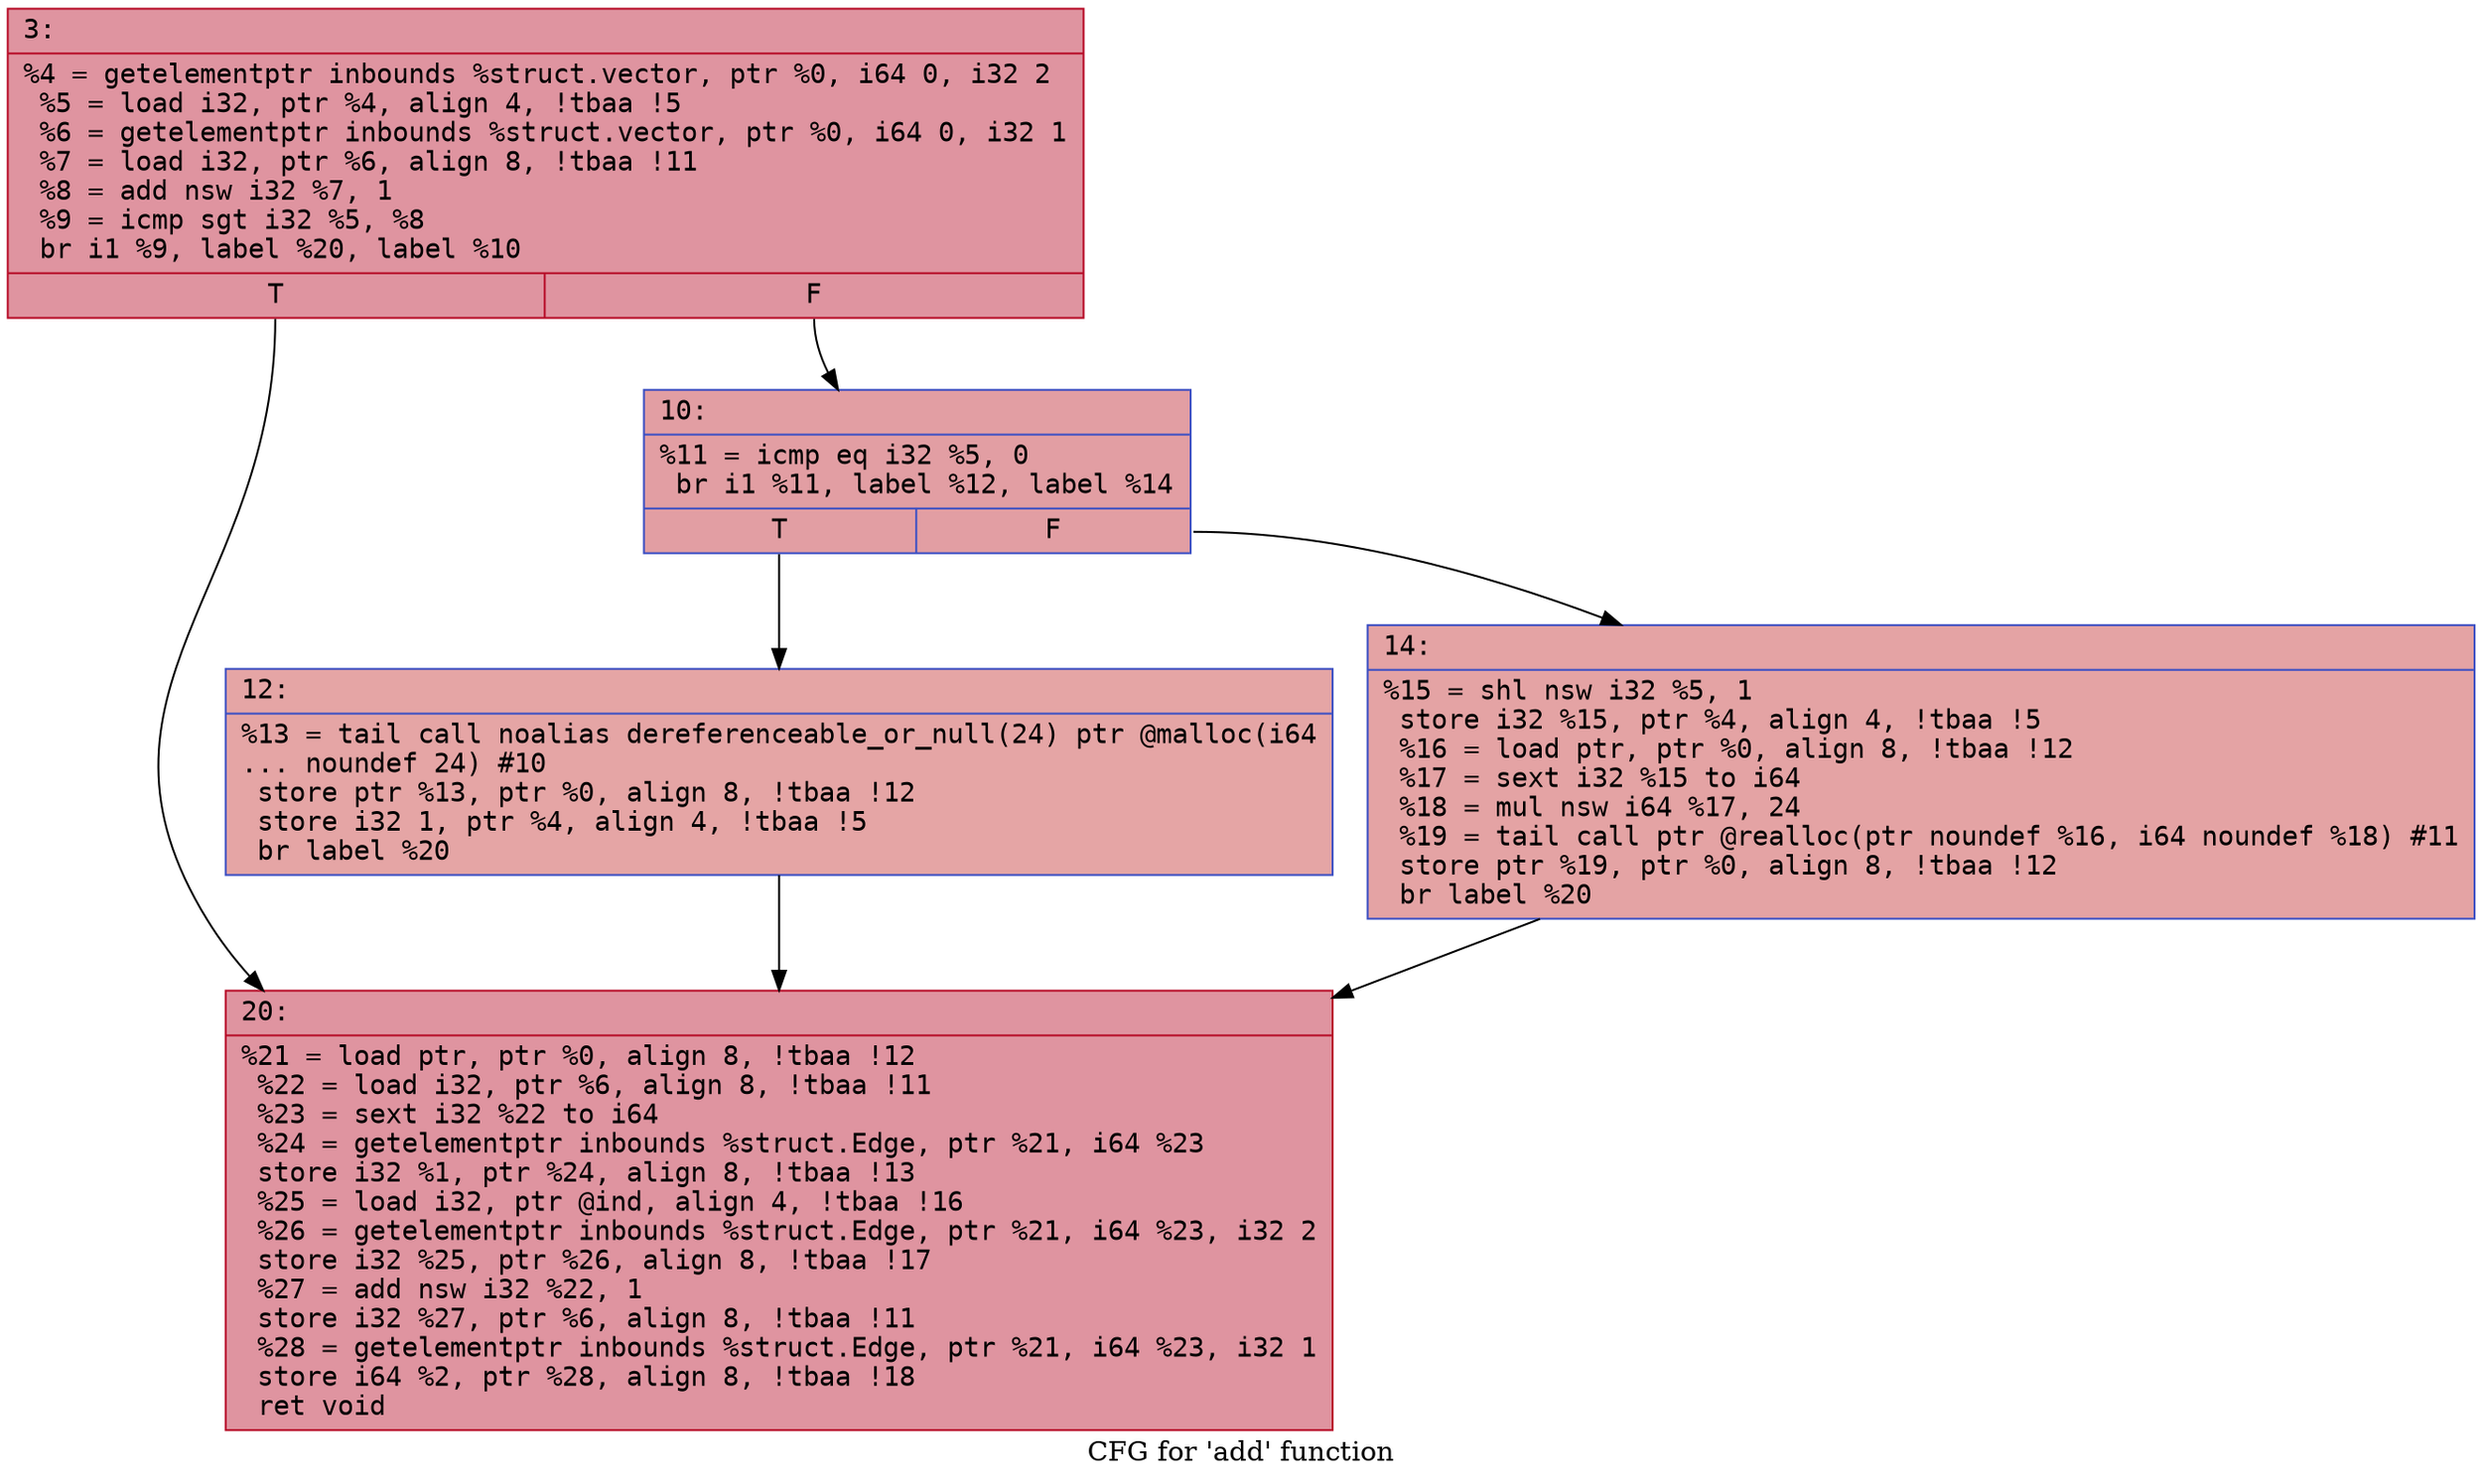 digraph "CFG for 'add' function" {
	label="CFG for 'add' function";

	Node0x5dad61a38d20 [shape=record,color="#b70d28ff", style=filled, fillcolor="#b70d2870" fontname="Courier",label="{3:\l|  %4 = getelementptr inbounds %struct.vector, ptr %0, i64 0, i32 2\l  %5 = load i32, ptr %4, align 4, !tbaa !5\l  %6 = getelementptr inbounds %struct.vector, ptr %0, i64 0, i32 1\l  %7 = load i32, ptr %6, align 8, !tbaa !11\l  %8 = add nsw i32 %7, 1\l  %9 = icmp sgt i32 %5, %8\l  br i1 %9, label %20, label %10\l|{<s0>T|<s1>F}}"];
	Node0x5dad61a38d20:s0 -> Node0x5dad61a3aa40[tooltip="3 -> 20\nProbability 50.00%" ];
	Node0x5dad61a38d20:s1 -> Node0x5dad61a3aae0[tooltip="3 -> 10\nProbability 50.00%" ];
	Node0x5dad61a3aae0 [shape=record,color="#3d50c3ff", style=filled, fillcolor="#be242e70" fontname="Courier",label="{10:\l|  %11 = icmp eq i32 %5, 0\l  br i1 %11, label %12, label %14\l|{<s0>T|<s1>F}}"];
	Node0x5dad61a3aae0:s0 -> Node0x5dad61a3acc0[tooltip="10 -> 12\nProbability 37.50%" ];
	Node0x5dad61a3aae0:s1 -> Node0x5dad61a3ad20[tooltip="10 -> 14\nProbability 62.50%" ];
	Node0x5dad61a3acc0 [shape=record,color="#3d50c3ff", style=filled, fillcolor="#c5333470" fontname="Courier",label="{12:\l|  %13 = tail call noalias dereferenceable_or_null(24) ptr @malloc(i64\l... noundef 24) #10\l  store ptr %13, ptr %0, align 8, !tbaa !12\l  store i32 1, ptr %4, align 4, !tbaa !5\l  br label %20\l}"];
	Node0x5dad61a3acc0 -> Node0x5dad61a3aa40[tooltip="12 -> 20\nProbability 100.00%" ];
	Node0x5dad61a3ad20 [shape=record,color="#3d50c3ff", style=filled, fillcolor="#c32e3170" fontname="Courier",label="{14:\l|  %15 = shl nsw i32 %5, 1\l  store i32 %15, ptr %4, align 4, !tbaa !5\l  %16 = load ptr, ptr %0, align 8, !tbaa !12\l  %17 = sext i32 %15 to i64\l  %18 = mul nsw i64 %17, 24\l  %19 = tail call ptr @realloc(ptr noundef %16, i64 noundef %18) #11\l  store ptr %19, ptr %0, align 8, !tbaa !12\l  br label %20\l}"];
	Node0x5dad61a3ad20 -> Node0x5dad61a3aa40[tooltip="14 -> 20\nProbability 100.00%" ];
	Node0x5dad61a3aa40 [shape=record,color="#b70d28ff", style=filled, fillcolor="#b70d2870" fontname="Courier",label="{20:\l|  %21 = load ptr, ptr %0, align 8, !tbaa !12\l  %22 = load i32, ptr %6, align 8, !tbaa !11\l  %23 = sext i32 %22 to i64\l  %24 = getelementptr inbounds %struct.Edge, ptr %21, i64 %23\l  store i32 %1, ptr %24, align 8, !tbaa !13\l  %25 = load i32, ptr @ind, align 4, !tbaa !16\l  %26 = getelementptr inbounds %struct.Edge, ptr %21, i64 %23, i32 2\l  store i32 %25, ptr %26, align 8, !tbaa !17\l  %27 = add nsw i32 %22, 1\l  store i32 %27, ptr %6, align 8, !tbaa !11\l  %28 = getelementptr inbounds %struct.Edge, ptr %21, i64 %23, i32 1\l  store i64 %2, ptr %28, align 8, !tbaa !18\l  ret void\l}"];
}
